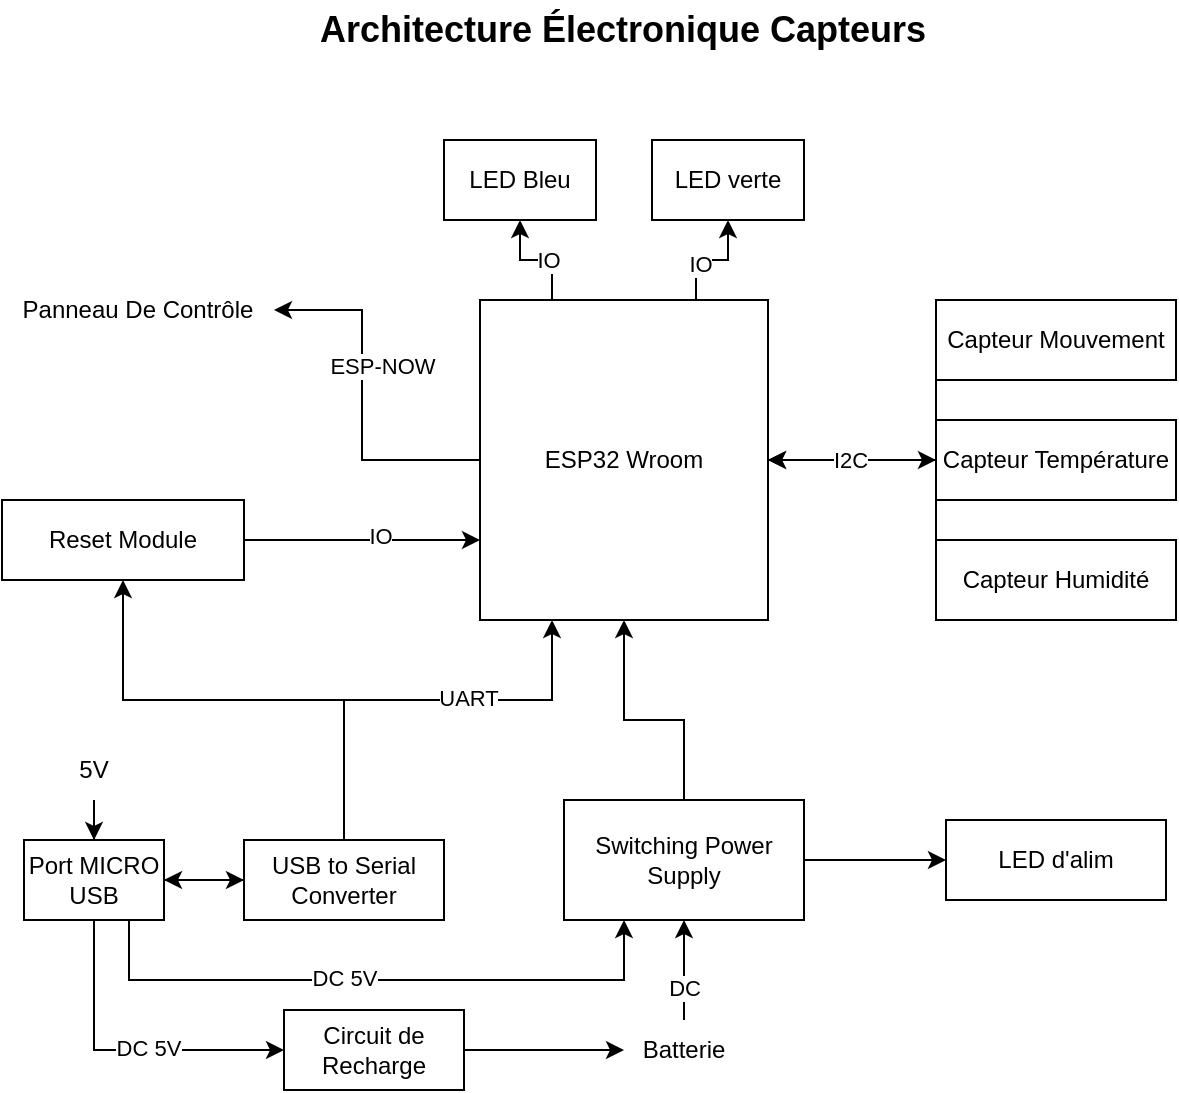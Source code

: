 <mxfile version="21.0.10" type="device"><diagram name="Page-1" id="YZwiyK6gep2CHrH-zCMh"><mxGraphModel dx="1249" dy="547" grid="1" gridSize="10" guides="1" tooltips="1" connect="1" arrows="1" fold="1" page="1" pageScale="1" pageWidth="827" pageHeight="1169" math="0" shadow="0"><root><mxCell id="0"/><mxCell id="1" parent="0"/><mxCell id="GP2TlYIGCeF_vBENNfqN-1" value="&lt;font style=&quot;font-size: 18px;&quot;&gt;&lt;b style=&quot;&quot;&gt;Architecture Électronique Capteurs&lt;/b&gt;&lt;/font&gt;" style="text;html=1;strokeColor=none;fillColor=none;align=center;verticalAlign=middle;whiteSpace=wrap;rounded=0;" vertex="1" parent="1"><mxGeometry x="219" y="40" width="389" height="30" as="geometry"/></mxCell><mxCell id="GP2TlYIGCeF_vBENNfqN-34" style="edgeStyle=orthogonalEdgeStyle;rounded=0;orthogonalLoop=1;jettySize=auto;html=1;exitX=0;exitY=0.5;exitDx=0;exitDy=0;entryX=1;entryY=0.5;entryDx=0;entryDy=0;" edge="1" parent="1" source="GP2TlYIGCeF_vBENNfqN-2" target="GP2TlYIGCeF_vBENNfqN-32"><mxGeometry relative="1" as="geometry"><Array as="points"><mxPoint x="283" y="270"/><mxPoint x="283" y="195"/></Array></mxGeometry></mxCell><mxCell id="GP2TlYIGCeF_vBENNfqN-35" value="ESP-NOW" style="edgeLabel;html=1;align=center;verticalAlign=middle;resizable=0;points=[];" vertex="1" connectable="0" parent="GP2TlYIGCeF_vBENNfqN-34"><mxGeometry x="0.174" y="2" relative="1" as="geometry"><mxPoint x="12" y="-2" as="offset"/></mxGeometry></mxCell><mxCell id="GP2TlYIGCeF_vBENNfqN-39" style="edgeStyle=orthogonalEdgeStyle;rounded=0;orthogonalLoop=1;jettySize=auto;html=1;exitX=0.75;exitY=0;exitDx=0;exitDy=0;entryX=0.5;entryY=1;entryDx=0;entryDy=0;" edge="1" parent="1" source="GP2TlYIGCeF_vBENNfqN-2" target="GP2TlYIGCeF_vBENNfqN-37"><mxGeometry relative="1" as="geometry"/></mxCell><mxCell id="GP2TlYIGCeF_vBENNfqN-41" value="IO" style="edgeLabel;html=1;align=center;verticalAlign=middle;resizable=0;points=[];" vertex="1" connectable="0" parent="GP2TlYIGCeF_vBENNfqN-39"><mxGeometry x="-0.208" y="-2" relative="1" as="geometry"><mxPoint as="offset"/></mxGeometry></mxCell><mxCell id="GP2TlYIGCeF_vBENNfqN-40" style="edgeStyle=orthogonalEdgeStyle;rounded=0;orthogonalLoop=1;jettySize=auto;html=1;exitX=0.25;exitY=0;exitDx=0;exitDy=0;entryX=0.5;entryY=1;entryDx=0;entryDy=0;" edge="1" parent="1" source="GP2TlYIGCeF_vBENNfqN-2" target="GP2TlYIGCeF_vBENNfqN-38"><mxGeometry relative="1" as="geometry"/></mxCell><mxCell id="GP2TlYIGCeF_vBENNfqN-42" value="IO" style="edgeLabel;html=1;align=center;verticalAlign=middle;resizable=0;points=[];" vertex="1" connectable="0" parent="GP2TlYIGCeF_vBENNfqN-40"><mxGeometry x="-0.222" relative="1" as="geometry"><mxPoint as="offset"/></mxGeometry></mxCell><mxCell id="GP2TlYIGCeF_vBENNfqN-61" style="edgeStyle=orthogonalEdgeStyle;rounded=0;orthogonalLoop=1;jettySize=auto;html=1;entryX=0;entryY=0.5;entryDx=0;entryDy=0;" edge="1" parent="1" source="GP2TlYIGCeF_vBENNfqN-2" target="GP2TlYIGCeF_vBENNfqN-5"><mxGeometry relative="1" as="geometry"/></mxCell><mxCell id="GP2TlYIGCeF_vBENNfqN-2" value="ESP32 Wroom" style="rounded=0;whiteSpace=wrap;html=1;" vertex="1" parent="1"><mxGeometry x="342" y="190" width="144" height="160" as="geometry"/></mxCell><mxCell id="GP2TlYIGCeF_vBENNfqN-63" style="edgeStyle=orthogonalEdgeStyle;rounded=0;orthogonalLoop=1;jettySize=auto;html=1;entryX=1;entryY=0.5;entryDx=0;entryDy=0;" edge="1" parent="1" source="GP2TlYIGCeF_vBENNfqN-3" target="GP2TlYIGCeF_vBENNfqN-2"><mxGeometry relative="1" as="geometry"><Array as="points"><mxPoint x="570" y="210"/><mxPoint x="570" y="270"/></Array></mxGeometry></mxCell><mxCell id="GP2TlYIGCeF_vBENNfqN-3" value="Capteur Mouvement" style="rounded=0;whiteSpace=wrap;html=1;" vertex="1" parent="1"><mxGeometry x="570" y="190" width="120" height="40" as="geometry"/></mxCell><mxCell id="GP2TlYIGCeF_vBENNfqN-62" style="edgeStyle=orthogonalEdgeStyle;rounded=0;orthogonalLoop=1;jettySize=auto;html=1;entryX=1;entryY=0.5;entryDx=0;entryDy=0;" edge="1" parent="1" source="GP2TlYIGCeF_vBENNfqN-4" target="GP2TlYIGCeF_vBENNfqN-2"><mxGeometry relative="1" as="geometry"><Array as="points"><mxPoint x="570" y="330"/><mxPoint x="570" y="270"/></Array></mxGeometry></mxCell><mxCell id="GP2TlYIGCeF_vBENNfqN-64" value="I2C" style="edgeLabel;html=1;align=center;verticalAlign=middle;resizable=0;points=[];" vertex="1" connectable="0" parent="GP2TlYIGCeF_vBENNfqN-62"><mxGeometry x="0.34" y="-3" relative="1" as="geometry"><mxPoint y="3" as="offset"/></mxGeometry></mxCell><mxCell id="GP2TlYIGCeF_vBENNfqN-4" value="Capteur Humidité" style="rounded=0;whiteSpace=wrap;html=1;" vertex="1" parent="1"><mxGeometry x="570" y="310" width="120" height="40" as="geometry"/></mxCell><mxCell id="GP2TlYIGCeF_vBENNfqN-5" value="Capteur Température" style="rounded=0;whiteSpace=wrap;html=1;" vertex="1" parent="1"><mxGeometry x="570" y="250" width="120" height="40" as="geometry"/></mxCell><mxCell id="GP2TlYIGCeF_vBENNfqN-11" style="edgeStyle=orthogonalEdgeStyle;rounded=0;orthogonalLoop=1;jettySize=auto;html=1;entryX=0;entryY=0.5;entryDx=0;entryDy=0;" edge="1" parent="1" source="GP2TlYIGCeF_vBENNfqN-12" target="GP2TlYIGCeF_vBENNfqN-26"><mxGeometry relative="1" as="geometry"/></mxCell><mxCell id="GP2TlYIGCeF_vBENNfqN-29" style="edgeStyle=orthogonalEdgeStyle;rounded=0;orthogonalLoop=1;jettySize=auto;html=1;entryX=0.5;entryY=1;entryDx=0;entryDy=0;" edge="1" parent="1" source="GP2TlYIGCeF_vBENNfqN-12" target="GP2TlYIGCeF_vBENNfqN-2"><mxGeometry relative="1" as="geometry"><Array as="points"><mxPoint x="444" y="400"/><mxPoint x="414" y="400"/></Array></mxGeometry></mxCell><mxCell id="GP2TlYIGCeF_vBENNfqN-12" value="Switching Power Supply" style="rounded=0;whiteSpace=wrap;html=1;" vertex="1" parent="1"><mxGeometry x="384" y="440" width="120" height="60" as="geometry"/></mxCell><mxCell id="GP2TlYIGCeF_vBENNfqN-13" style="edgeStyle=orthogonalEdgeStyle;rounded=0;orthogonalLoop=1;jettySize=auto;html=1;" edge="1" parent="1" source="GP2TlYIGCeF_vBENNfqN-15" target="GP2TlYIGCeF_vBENNfqN-12"><mxGeometry relative="1" as="geometry"/></mxCell><mxCell id="GP2TlYIGCeF_vBENNfqN-14" value="DC" style="edgeLabel;html=1;align=center;verticalAlign=middle;resizable=0;points=[];" vertex="1" connectable="0" parent="GP2TlYIGCeF_vBENNfqN-13"><mxGeometry x="0.252" y="1" relative="1" as="geometry"><mxPoint x="1" y="15" as="offset"/></mxGeometry></mxCell><mxCell id="GP2TlYIGCeF_vBENNfqN-15" value="Batterie" style="text;html=1;strokeColor=none;fillColor=none;align=center;verticalAlign=middle;whiteSpace=wrap;rounded=0;" vertex="1" parent="1"><mxGeometry x="414" y="550" width="60" height="30" as="geometry"/></mxCell><mxCell id="GP2TlYIGCeF_vBENNfqN-16" style="edgeStyle=orthogonalEdgeStyle;rounded=0;orthogonalLoop=1;jettySize=auto;html=1;entryX=0;entryY=0.5;entryDx=0;entryDy=0;" edge="1" parent="1" source="GP2TlYIGCeF_vBENNfqN-17" target="GP2TlYIGCeF_vBENNfqN-15"><mxGeometry relative="1" as="geometry"/></mxCell><mxCell id="GP2TlYIGCeF_vBENNfqN-17" value="Circuit de &lt;br&gt;Recharge" style="rounded=0;whiteSpace=wrap;html=1;" vertex="1" parent="1"><mxGeometry x="244" y="545" width="90" height="40" as="geometry"/></mxCell><mxCell id="GP2TlYIGCeF_vBENNfqN-18" style="edgeStyle=orthogonalEdgeStyle;rounded=0;orthogonalLoop=1;jettySize=auto;html=1;entryX=0;entryY=0.5;entryDx=0;entryDy=0;" edge="1" parent="1" source="GP2TlYIGCeF_vBENNfqN-23" target="GP2TlYIGCeF_vBENNfqN-17"><mxGeometry relative="1" as="geometry"><Array as="points"><mxPoint x="149" y="565"/></Array></mxGeometry></mxCell><mxCell id="GP2TlYIGCeF_vBENNfqN-19" value="DC 5V" style="edgeLabel;html=1;align=center;verticalAlign=middle;resizable=0;points=[];" vertex="1" connectable="0" parent="GP2TlYIGCeF_vBENNfqN-18"><mxGeometry x="0.142" y="1" relative="1" as="geometry"><mxPoint as="offset"/></mxGeometry></mxCell><mxCell id="GP2TlYIGCeF_vBENNfqN-20" value="" style="edgeStyle=orthogonalEdgeStyle;rounded=0;orthogonalLoop=1;jettySize=auto;html=1;" edge="1" parent="1" source="GP2TlYIGCeF_vBENNfqN-23" target="GP2TlYIGCeF_vBENNfqN-28"><mxGeometry relative="1" as="geometry"/></mxCell><mxCell id="GP2TlYIGCeF_vBENNfqN-21" style="edgeStyle=orthogonalEdgeStyle;rounded=0;orthogonalLoop=1;jettySize=auto;html=1;entryX=0.25;entryY=1;entryDx=0;entryDy=0;exitX=0.75;exitY=1;exitDx=0;exitDy=0;" edge="1" parent="1" source="GP2TlYIGCeF_vBENNfqN-23" target="GP2TlYIGCeF_vBENNfqN-12"><mxGeometry relative="1" as="geometry"><Array as="points"><mxPoint x="167" y="530"/><mxPoint x="414" y="530"/></Array></mxGeometry></mxCell><mxCell id="GP2TlYIGCeF_vBENNfqN-22" value="DC 5V" style="edgeLabel;html=1;align=center;verticalAlign=middle;resizable=0;points=[];" vertex="1" connectable="0" parent="GP2TlYIGCeF_vBENNfqN-21"><mxGeometry x="-0.108" y="1" relative="1" as="geometry"><mxPoint as="offset"/></mxGeometry></mxCell><mxCell id="GP2TlYIGCeF_vBENNfqN-23" value="Port MICRO USB" style="rounded=0;whiteSpace=wrap;html=1;" vertex="1" parent="1"><mxGeometry x="114" y="460" width="70" height="40" as="geometry"/></mxCell><mxCell id="GP2TlYIGCeF_vBENNfqN-24" value="" style="edgeStyle=orthogonalEdgeStyle;rounded=0;orthogonalLoop=1;jettySize=auto;html=1;" edge="1" parent="1" source="GP2TlYIGCeF_vBENNfqN-25" target="GP2TlYIGCeF_vBENNfqN-23"><mxGeometry relative="1" as="geometry"/></mxCell><mxCell id="GP2TlYIGCeF_vBENNfqN-25" value="5V" style="text;html=1;strokeColor=none;fillColor=none;align=center;verticalAlign=middle;whiteSpace=wrap;rounded=0;" vertex="1" parent="1"><mxGeometry x="134" y="410" width="30" height="30" as="geometry"/></mxCell><mxCell id="GP2TlYIGCeF_vBENNfqN-26" value="LED d'alim" style="rounded=0;whiteSpace=wrap;html=1;" vertex="1" parent="1"><mxGeometry x="575" y="450" width="110" height="40" as="geometry"/></mxCell><mxCell id="GP2TlYIGCeF_vBENNfqN-27" value="" style="edgeStyle=orthogonalEdgeStyle;rounded=0;orthogonalLoop=1;jettySize=auto;html=1;" edge="1" parent="1" source="GP2TlYIGCeF_vBENNfqN-28" target="GP2TlYIGCeF_vBENNfqN-23"><mxGeometry relative="1" as="geometry"><Array as="points"><mxPoint x="204" y="480"/><mxPoint x="204" y="480"/></Array></mxGeometry></mxCell><mxCell id="GP2TlYIGCeF_vBENNfqN-30" style="edgeStyle=orthogonalEdgeStyle;rounded=0;orthogonalLoop=1;jettySize=auto;html=1;entryX=0.25;entryY=1;entryDx=0;entryDy=0;" edge="1" parent="1" source="GP2TlYIGCeF_vBENNfqN-28" target="GP2TlYIGCeF_vBENNfqN-2"><mxGeometry relative="1" as="geometry"><Array as="points"><mxPoint x="274" y="390"/><mxPoint x="378" y="390"/></Array></mxGeometry></mxCell><mxCell id="GP2TlYIGCeF_vBENNfqN-31" value="UART" style="edgeLabel;html=1;align=center;verticalAlign=middle;resizable=0;points=[];" vertex="1" connectable="0" parent="GP2TlYIGCeF_vBENNfqN-30"><mxGeometry x="0.232" y="1" relative="1" as="geometry"><mxPoint as="offset"/></mxGeometry></mxCell><mxCell id="GP2TlYIGCeF_vBENNfqN-56" style="edgeStyle=orthogonalEdgeStyle;rounded=0;orthogonalLoop=1;jettySize=auto;html=1;entryX=0.5;entryY=1;entryDx=0;entryDy=0;" edge="1" parent="1" source="GP2TlYIGCeF_vBENNfqN-28" target="GP2TlYIGCeF_vBENNfqN-45"><mxGeometry relative="1" as="geometry"><Array as="points"><mxPoint x="274" y="390"/><mxPoint x="164" y="390"/></Array></mxGeometry></mxCell><mxCell id="GP2TlYIGCeF_vBENNfqN-28" value="USB to Serial Converter" style="rounded=0;whiteSpace=wrap;html=1;" vertex="1" parent="1"><mxGeometry x="224" y="460" width="100" height="40" as="geometry"/></mxCell><mxCell id="GP2TlYIGCeF_vBENNfqN-32" value="Panneau De Contrôle" style="text;html=1;strokeColor=none;fillColor=none;align=center;verticalAlign=middle;whiteSpace=wrap;rounded=0;" vertex="1" parent="1"><mxGeometry x="103" y="180" width="136" height="30" as="geometry"/></mxCell><mxCell id="GP2TlYIGCeF_vBENNfqN-37" value="LED verte" style="rounded=0;whiteSpace=wrap;html=1;" vertex="1" parent="1"><mxGeometry x="428" y="110" width="76" height="40" as="geometry"/></mxCell><mxCell id="GP2TlYIGCeF_vBENNfqN-38" value="LED Bleu" style="rounded=0;whiteSpace=wrap;html=1;" vertex="1" parent="1"><mxGeometry x="324" y="110" width="76" height="40" as="geometry"/></mxCell><mxCell id="GP2TlYIGCeF_vBENNfqN-54" style="edgeStyle=orthogonalEdgeStyle;rounded=0;orthogonalLoop=1;jettySize=auto;html=1;entryX=0;entryY=0.75;entryDx=0;entryDy=0;" edge="1" parent="1" source="GP2TlYIGCeF_vBENNfqN-45" target="GP2TlYIGCeF_vBENNfqN-2"><mxGeometry relative="1" as="geometry"/></mxCell><mxCell id="GP2TlYIGCeF_vBENNfqN-55" value="IO" style="edgeLabel;html=1;align=center;verticalAlign=middle;resizable=0;points=[];" vertex="1" connectable="0" parent="GP2TlYIGCeF_vBENNfqN-54"><mxGeometry x="0.146" y="2" relative="1" as="geometry"><mxPoint as="offset"/></mxGeometry></mxCell><mxCell id="GP2TlYIGCeF_vBENNfqN-45" value="Reset Module" style="rounded=0;whiteSpace=wrap;html=1;" vertex="1" parent="1"><mxGeometry x="103" y="290" width="121" height="40" as="geometry"/></mxCell></root></mxGraphModel></diagram></mxfile>